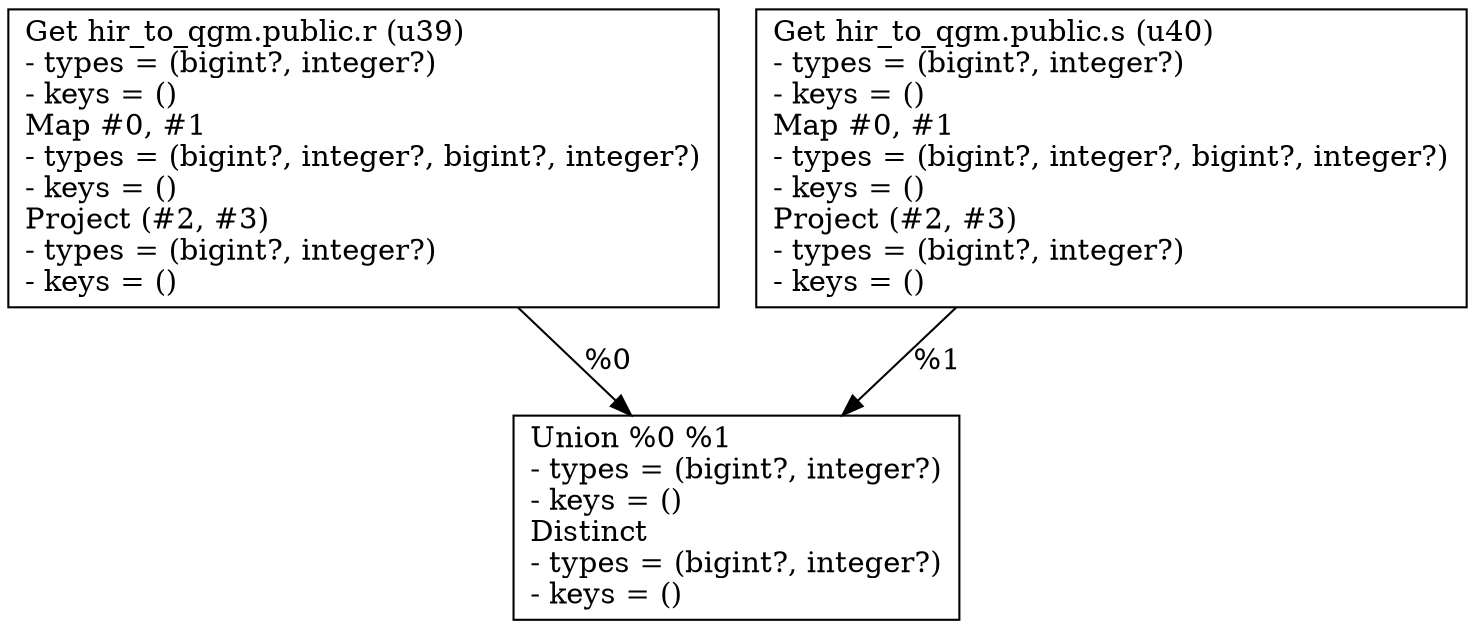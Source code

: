digraph G {
    node0 [shape = record, label="Get hir_to_qgm.public.r (u39)\l- types = (bigint?, integer?)\l- keys = ()\lMap #0, #1\l- types = (bigint?, integer?, bigint?, integer?)\l- keys = ()\lProject (#2, #3)\l- types = (bigint?, integer?)\l- keys = ()\l"]
    node1 [shape = record, label="Get hir_to_qgm.public.s (u40)\l- types = (bigint?, integer?)\l- keys = ()\lMap #0, #1\l- types = (bigint?, integer?, bigint?, integer?)\l- keys = ()\lProject (#2, #3)\l- types = (bigint?, integer?)\l- keys = ()\l"]
    node2 [shape = record, label="Union %0 %1\l- types = (bigint?, integer?)\l- keys = ()\lDistinct\l- types = (bigint?, integer?)\l- keys = ()\l"]
    node1 -> node2 [label = "%1\l"]
    node0 -> node2 [label = "%0\l"]
}
